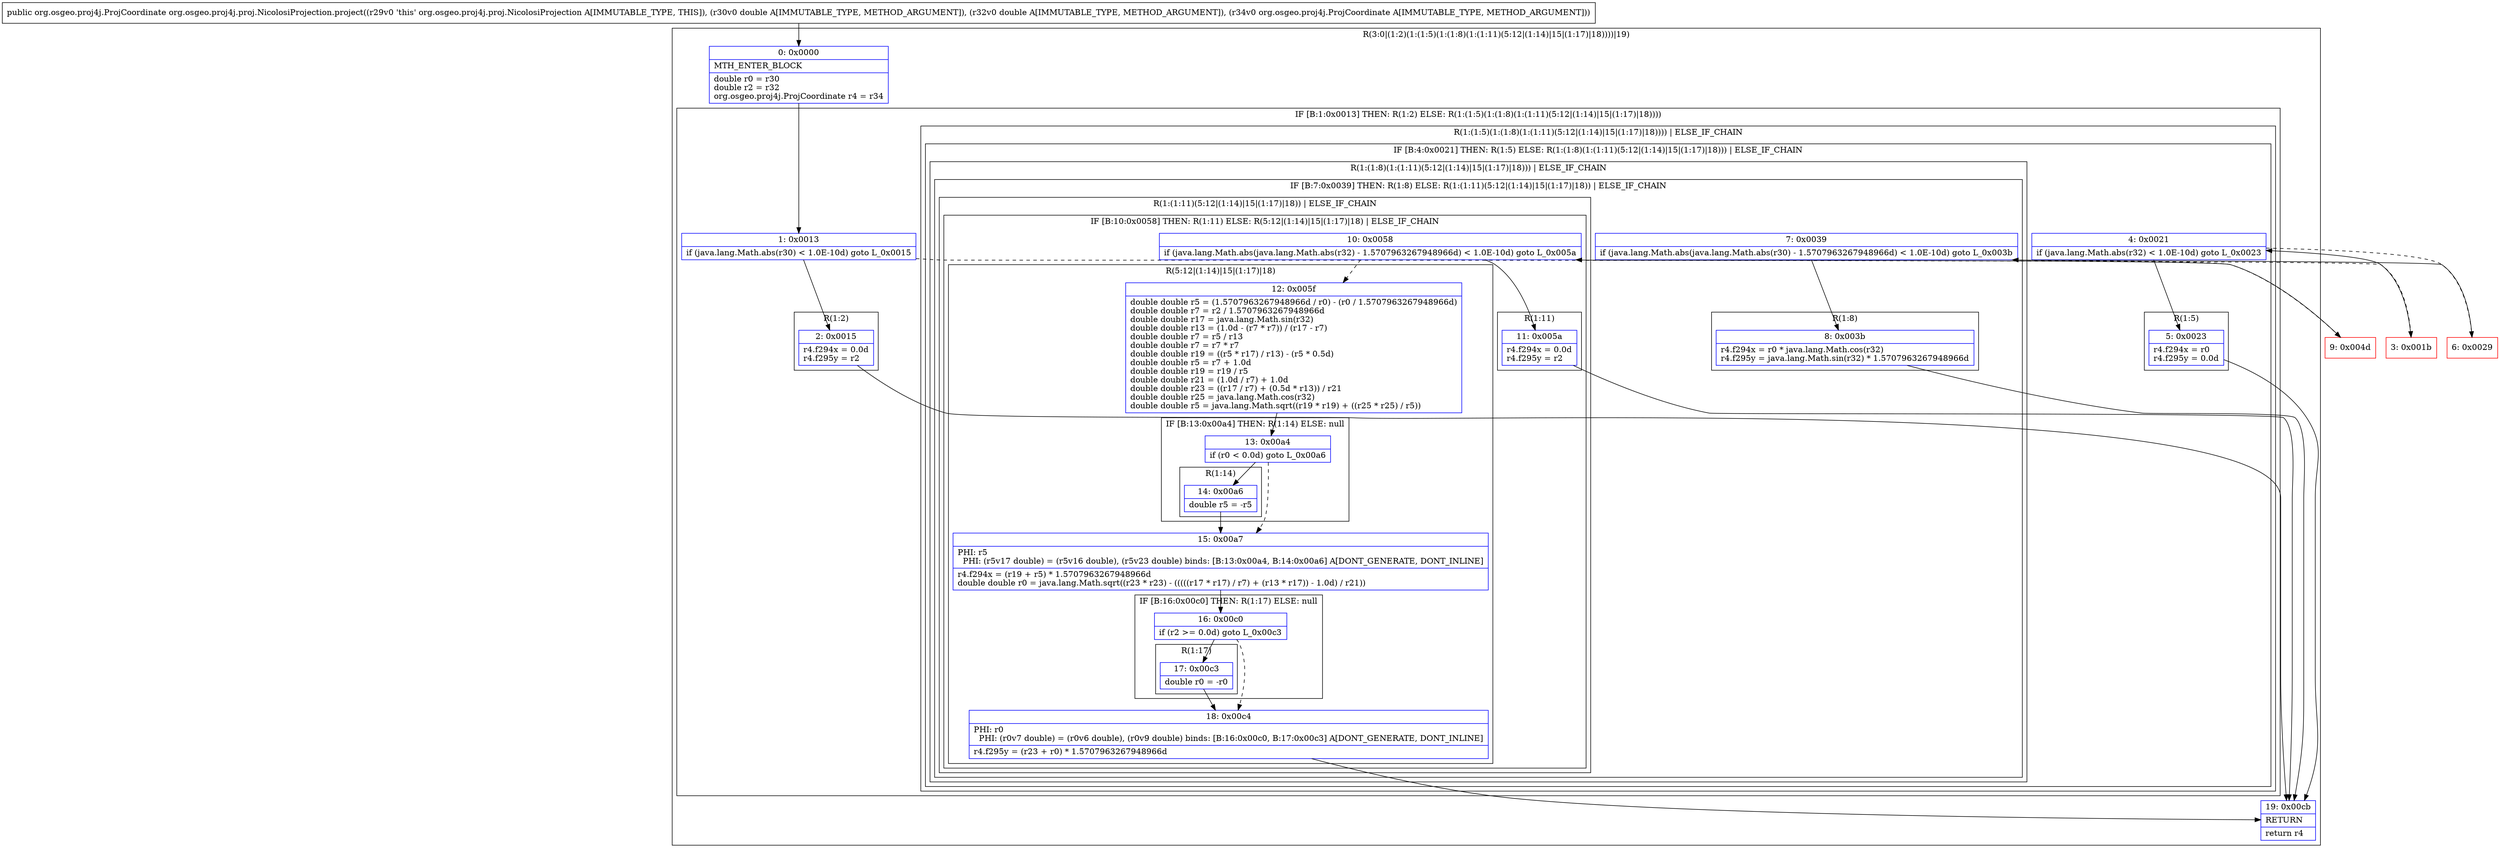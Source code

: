 digraph "CFG fororg.osgeo.proj4j.proj.NicolosiProjection.project(DDLorg\/osgeo\/proj4j\/ProjCoordinate;)Lorg\/osgeo\/proj4j\/ProjCoordinate;" {
subgraph cluster_Region_873520323 {
label = "R(3:0|(1:2)(1:(1:5)(1:(1:8)(1:(1:11)(5:12|(1:14)|15|(1:17)|18))))|19)";
node [shape=record,color=blue];
Node_0 [shape=record,label="{0\:\ 0x0000|MTH_ENTER_BLOCK\l|double r0 = r30\ldouble r2 = r32\lorg.osgeo.proj4j.ProjCoordinate r4 = r34\l}"];
subgraph cluster_IfRegion_522738943 {
label = "IF [B:1:0x0013] THEN: R(1:2) ELSE: R(1:(1:5)(1:(1:8)(1:(1:11)(5:12|(1:14)|15|(1:17)|18))))";
node [shape=record,color=blue];
Node_1 [shape=record,label="{1\:\ 0x0013|if (java.lang.Math.abs(r30) \< 1.0E\-10d) goto L_0x0015\l}"];
subgraph cluster_Region_13285958 {
label = "R(1:2)";
node [shape=record,color=blue];
Node_2 [shape=record,label="{2\:\ 0x0015|r4.f294x = 0.0d\lr4.f295y = r2\l}"];
}
subgraph cluster_Region_860061375 {
label = "R(1:(1:5)(1:(1:8)(1:(1:11)(5:12|(1:14)|15|(1:17)|18)))) | ELSE_IF_CHAIN\l";
node [shape=record,color=blue];
subgraph cluster_IfRegion_1470270787 {
label = "IF [B:4:0x0021] THEN: R(1:5) ELSE: R(1:(1:8)(1:(1:11)(5:12|(1:14)|15|(1:17)|18))) | ELSE_IF_CHAIN\l";
node [shape=record,color=blue];
Node_4 [shape=record,label="{4\:\ 0x0021|if (java.lang.Math.abs(r32) \< 1.0E\-10d) goto L_0x0023\l}"];
subgraph cluster_Region_882598763 {
label = "R(1:5)";
node [shape=record,color=blue];
Node_5 [shape=record,label="{5\:\ 0x0023|r4.f294x = r0\lr4.f295y = 0.0d\l}"];
}
subgraph cluster_Region_1198334425 {
label = "R(1:(1:8)(1:(1:11)(5:12|(1:14)|15|(1:17)|18))) | ELSE_IF_CHAIN\l";
node [shape=record,color=blue];
subgraph cluster_IfRegion_452940399 {
label = "IF [B:7:0x0039] THEN: R(1:8) ELSE: R(1:(1:11)(5:12|(1:14)|15|(1:17)|18)) | ELSE_IF_CHAIN\l";
node [shape=record,color=blue];
Node_7 [shape=record,label="{7\:\ 0x0039|if (java.lang.Math.abs(java.lang.Math.abs(r30) \- 1.5707963267948966d) \< 1.0E\-10d) goto L_0x003b\l}"];
subgraph cluster_Region_1722871729 {
label = "R(1:8)";
node [shape=record,color=blue];
Node_8 [shape=record,label="{8\:\ 0x003b|r4.f294x = r0 * java.lang.Math.cos(r32)\lr4.f295y = java.lang.Math.sin(r32) * 1.5707963267948966d\l}"];
}
subgraph cluster_Region_845246729 {
label = "R(1:(1:11)(5:12|(1:14)|15|(1:17)|18)) | ELSE_IF_CHAIN\l";
node [shape=record,color=blue];
subgraph cluster_IfRegion_1911175827 {
label = "IF [B:10:0x0058] THEN: R(1:11) ELSE: R(5:12|(1:14)|15|(1:17)|18) | ELSE_IF_CHAIN\l";
node [shape=record,color=blue];
Node_10 [shape=record,label="{10\:\ 0x0058|if (java.lang.Math.abs(java.lang.Math.abs(r32) \- 1.5707963267948966d) \< 1.0E\-10d) goto L_0x005a\l}"];
subgraph cluster_Region_1642467465 {
label = "R(1:11)";
node [shape=record,color=blue];
Node_11 [shape=record,label="{11\:\ 0x005a|r4.f294x = 0.0d\lr4.f295y = r2\l}"];
}
subgraph cluster_Region_1575040329 {
label = "R(5:12|(1:14)|15|(1:17)|18)";
node [shape=record,color=blue];
Node_12 [shape=record,label="{12\:\ 0x005f|double double r5 = (1.5707963267948966d \/ r0) \- (r0 \/ 1.5707963267948966d)\ldouble double r7 = r2 \/ 1.5707963267948966d\ldouble double r17 = java.lang.Math.sin(r32)\ldouble double r13 = (1.0d \- (r7 * r7)) \/ (r17 \- r7)\ldouble double r7 = r5 \/ r13\ldouble double r7 = r7 * r7\ldouble double r19 = ((r5 * r17) \/ r13) \- (r5 * 0.5d)\ldouble double r5 = r7 + 1.0d\ldouble double r19 = r19 \/ r5\ldouble double r21 = (1.0d \/ r7) + 1.0d\ldouble double r23 = ((r17 \/ r7) + (0.5d * r13)) \/ r21\ldouble double r25 = java.lang.Math.cos(r32)\ldouble double r5 = java.lang.Math.sqrt((r19 * r19) + ((r25 * r25) \/ r5))\l}"];
subgraph cluster_IfRegion_1864699122 {
label = "IF [B:13:0x00a4] THEN: R(1:14) ELSE: null";
node [shape=record,color=blue];
Node_13 [shape=record,label="{13\:\ 0x00a4|if (r0 \< 0.0d) goto L_0x00a6\l}"];
subgraph cluster_Region_1929179728 {
label = "R(1:14)";
node [shape=record,color=blue];
Node_14 [shape=record,label="{14\:\ 0x00a6|double r5 = \-r5\l}"];
}
}
Node_15 [shape=record,label="{15\:\ 0x00a7|PHI: r5 \l  PHI: (r5v17 double) = (r5v16 double), (r5v23 double) binds: [B:13:0x00a4, B:14:0x00a6] A[DONT_GENERATE, DONT_INLINE]\l|r4.f294x = (r19 + r5) * 1.5707963267948966d\ldouble double r0 = java.lang.Math.sqrt((r23 * r23) \- (((((r17 * r17) \/ r7) + (r13 * r17)) \- 1.0d) \/ r21))\l}"];
subgraph cluster_IfRegion_905525889 {
label = "IF [B:16:0x00c0] THEN: R(1:17) ELSE: null";
node [shape=record,color=blue];
Node_16 [shape=record,label="{16\:\ 0x00c0|if (r2 \>= 0.0d) goto L_0x00c3\l}"];
subgraph cluster_Region_665943747 {
label = "R(1:17)";
node [shape=record,color=blue];
Node_17 [shape=record,label="{17\:\ 0x00c3|double r0 = \-r0\l}"];
}
}
Node_18 [shape=record,label="{18\:\ 0x00c4|PHI: r0 \l  PHI: (r0v7 double) = (r0v6 double), (r0v9 double) binds: [B:16:0x00c0, B:17:0x00c3] A[DONT_GENERATE, DONT_INLINE]\l|r4.f295y = (r23 + r0) * 1.5707963267948966d\l}"];
}
}
}
}
}
}
}
}
Node_19 [shape=record,label="{19\:\ 0x00cb|RETURN\l|return r4\l}"];
}
Node_3 [shape=record,color=red,label="{3\:\ 0x001b}"];
Node_6 [shape=record,color=red,label="{6\:\ 0x0029}"];
Node_9 [shape=record,color=red,label="{9\:\ 0x004d}"];
MethodNode[shape=record,label="{public org.osgeo.proj4j.ProjCoordinate org.osgeo.proj4j.proj.NicolosiProjection.project((r29v0 'this' org.osgeo.proj4j.proj.NicolosiProjection A[IMMUTABLE_TYPE, THIS]), (r30v0 double A[IMMUTABLE_TYPE, METHOD_ARGUMENT]), (r32v0 double A[IMMUTABLE_TYPE, METHOD_ARGUMENT]), (r34v0 org.osgeo.proj4j.ProjCoordinate A[IMMUTABLE_TYPE, METHOD_ARGUMENT])) }"];
MethodNode -> Node_0;
Node_0 -> Node_1;
Node_1 -> Node_2;
Node_1 -> Node_3[style=dashed];
Node_2 -> Node_19;
Node_4 -> Node_5;
Node_4 -> Node_6[style=dashed];
Node_5 -> Node_19;
Node_7 -> Node_8;
Node_7 -> Node_9[style=dashed];
Node_8 -> Node_19;
Node_10 -> Node_11;
Node_10 -> Node_12[style=dashed];
Node_11 -> Node_19;
Node_12 -> Node_13;
Node_13 -> Node_14;
Node_13 -> Node_15[style=dashed];
Node_14 -> Node_15;
Node_15 -> Node_16;
Node_16 -> Node_17;
Node_16 -> Node_18[style=dashed];
Node_17 -> Node_18;
Node_18 -> Node_19;
Node_3 -> Node_4;
Node_6 -> Node_7;
Node_9 -> Node_10;
}

